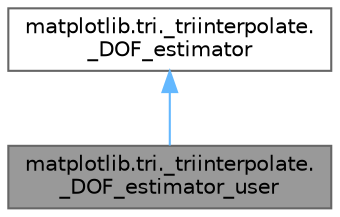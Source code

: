 digraph "matplotlib.tri._triinterpolate._DOF_estimator_user"
{
 // LATEX_PDF_SIZE
  bgcolor="transparent";
  edge [fontname=Helvetica,fontsize=10,labelfontname=Helvetica,labelfontsize=10];
  node [fontname=Helvetica,fontsize=10,shape=box,height=0.2,width=0.4];
  Node1 [id="Node000001",label="matplotlib.tri._triinterpolate.\l_DOF_estimator_user",height=0.2,width=0.4,color="gray40", fillcolor="grey60", style="filled", fontcolor="black",tooltip=" "];
  Node2 -> Node1 [id="edge1_Node000001_Node000002",dir="back",color="steelblue1",style="solid",tooltip=" "];
  Node2 [id="Node000002",label="matplotlib.tri._triinterpolate.\l_DOF_estimator",height=0.2,width=0.4,color="gray40", fillcolor="white", style="filled",URL="$d4/da7/classmatplotlib_1_1tri_1_1__triinterpolate_1_1__DOF__estimator.html",tooltip=" "];
}
